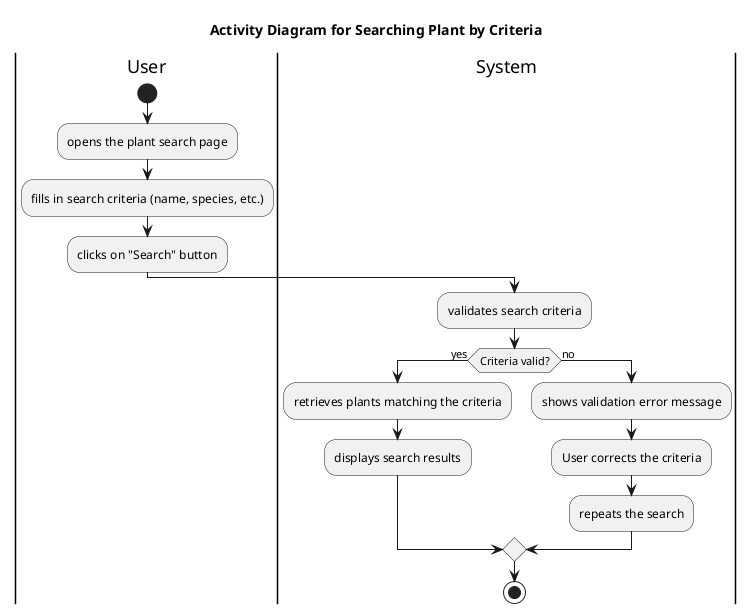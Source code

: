 @startuml Activity Diagram for Searching Plant by Criteria
title Activity Diagram for Searching Plant by Criteria

|User|
start
:opens the plant search page;
:fills in search criteria (name, species, etc.);
:clicks on "Search" button;

|System|
:validates search criteria;
if (Criteria valid?) then (yes)
    :retrieves plants matching the criteria;
    :displays search results;
else (no)
    :shows validation error message;
    :User corrects the criteria;
    :repeats the search;
endif

stop
@enduml
